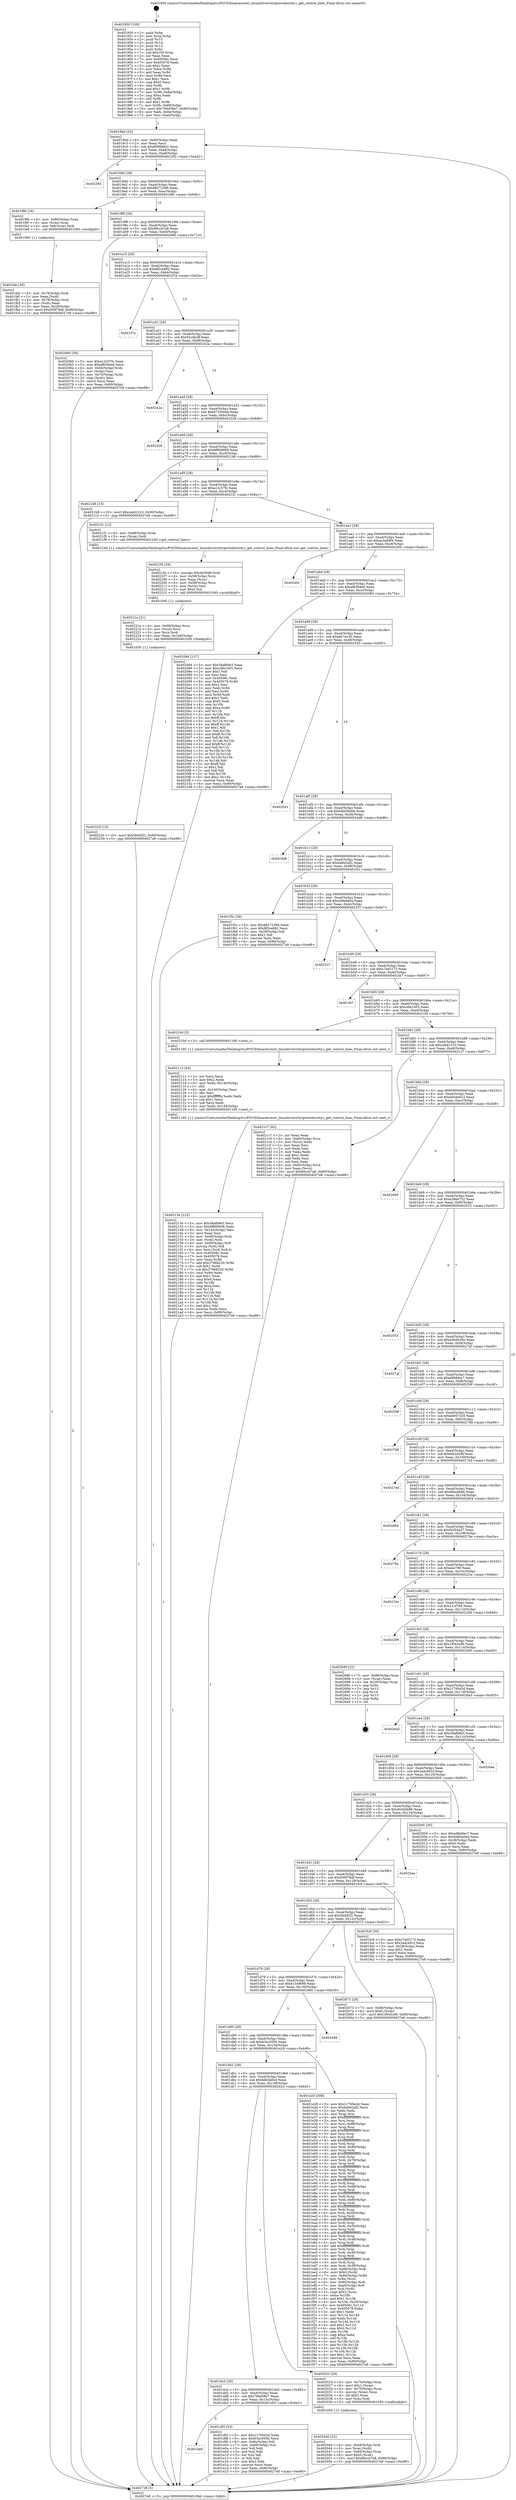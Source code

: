 digraph "0x401950" {
  label = "0x401950 (/mnt/c/Users/mathe/Desktop/tcc/POCII/binaries/extr_linuxdriversttyipwirelesstty.c_get_control_lines_Final-ollvm.out::main(0))"
  labelloc = "t"
  node[shape=record]

  Entry [label="",width=0.3,height=0.3,shape=circle,fillcolor=black,style=filled]
  "0x4019bd" [label="{
     0x4019bd [32]\l
     | [instrs]\l
     &nbsp;&nbsp;0x4019bd \<+6\>: mov -0x90(%rbp),%eax\l
     &nbsp;&nbsp;0x4019c3 \<+2\>: mov %eax,%ecx\l
     &nbsp;&nbsp;0x4019c5 \<+6\>: sub $0x869669c2,%ecx\l
     &nbsp;&nbsp;0x4019cb \<+6\>: mov %eax,-0xa4(%rbp)\l
     &nbsp;&nbsp;0x4019d1 \<+6\>: mov %ecx,-0xa8(%rbp)\l
     &nbsp;&nbsp;0x4019d7 \<+6\>: je 0000000000402392 \<main+0xa42\>\l
  }"]
  "0x402392" [label="{
     0x402392\l
  }", style=dashed]
  "0x4019dd" [label="{
     0x4019dd [28]\l
     | [instrs]\l
     &nbsp;&nbsp;0x4019dd \<+5\>: jmp 00000000004019e2 \<main+0x92\>\l
     &nbsp;&nbsp;0x4019e2 \<+6\>: mov -0xa4(%rbp),%eax\l
     &nbsp;&nbsp;0x4019e8 \<+5\>: sub $0x88272396,%eax\l
     &nbsp;&nbsp;0x4019ed \<+6\>: mov %eax,-0xac(%rbp)\l
     &nbsp;&nbsp;0x4019f3 \<+6\>: je 0000000000401f9b \<main+0x64b\>\l
  }"]
  Exit [label="",width=0.3,height=0.3,shape=circle,fillcolor=black,style=filled,peripheries=2]
  "0x401f9b" [label="{
     0x401f9b [16]\l
     | [instrs]\l
     &nbsp;&nbsp;0x401f9b \<+4\>: mov -0x80(%rbp),%rax\l
     &nbsp;&nbsp;0x401f9f \<+3\>: mov (%rax),%rax\l
     &nbsp;&nbsp;0x401fa2 \<+4\>: mov 0x8(%rax),%rdi\l
     &nbsp;&nbsp;0x401fa6 \<+5\>: call 0000000000401060 \<atoi@plt\>\l
     | [calls]\l
     &nbsp;&nbsp;0x401060 \{1\} (unknown)\l
  }"]
  "0x4019f9" [label="{
     0x4019f9 [28]\l
     | [instrs]\l
     &nbsp;&nbsp;0x4019f9 \<+5\>: jmp 00000000004019fe \<main+0xae\>\l
     &nbsp;&nbsp;0x4019fe \<+6\>: mov -0xa4(%rbp),%eax\l
     &nbsp;&nbsp;0x401a04 \<+5\>: sub $0x89ccb7a8,%eax\l
     &nbsp;&nbsp;0x401a09 \<+6\>: mov %eax,-0xb0(%rbp)\l
     &nbsp;&nbsp;0x401a0f \<+6\>: je 0000000000402060 \<main+0x710\>\l
  }"]
  "0x40222f" [label="{
     0x40222f [15]\l
     | [instrs]\l
     &nbsp;&nbsp;0x40222f \<+10\>: movl $0x5fcbf2f1,-0x90(%rbp)\l
     &nbsp;&nbsp;0x402239 \<+5\>: jmp 00000000004027e8 \<main+0xe98\>\l
  }"]
  "0x402060" [label="{
     0x402060 [36]\l
     | [instrs]\l
     &nbsp;&nbsp;0x402060 \<+5\>: mov $0xa13c57fc,%eax\l
     &nbsp;&nbsp;0x402065 \<+5\>: mov $0xaf8394e6,%ecx\l
     &nbsp;&nbsp;0x40206a \<+4\>: mov -0x60(%rbp),%rdx\l
     &nbsp;&nbsp;0x40206e \<+2\>: mov (%rdx),%esi\l
     &nbsp;&nbsp;0x402070 \<+4\>: mov -0x70(%rbp),%rdx\l
     &nbsp;&nbsp;0x402074 \<+2\>: cmp (%rdx),%esi\l
     &nbsp;&nbsp;0x402076 \<+3\>: cmovl %ecx,%eax\l
     &nbsp;&nbsp;0x402079 \<+6\>: mov %eax,-0x90(%rbp)\l
     &nbsp;&nbsp;0x40207f \<+5\>: jmp 00000000004027e8 \<main+0xe98\>\l
  }"]
  "0x401a15" [label="{
     0x401a15 [28]\l
     | [instrs]\l
     &nbsp;&nbsp;0x401a15 \<+5\>: jmp 0000000000401a1a \<main+0xca\>\l
     &nbsp;&nbsp;0x401a1a \<+6\>: mov -0xa4(%rbp),%eax\l
     &nbsp;&nbsp;0x401a20 \<+5\>: sub $0x8f2ce682,%eax\l
     &nbsp;&nbsp;0x401a25 \<+6\>: mov %eax,-0xb4(%rbp)\l
     &nbsp;&nbsp;0x401a2b \<+6\>: je 0000000000401f7a \<main+0x62a\>\l
  }"]
  "0x40221a" [label="{
     0x40221a [21]\l
     | [instrs]\l
     &nbsp;&nbsp;0x40221a \<+4\>: mov -0x68(%rbp),%rcx\l
     &nbsp;&nbsp;0x40221e \<+3\>: mov (%rcx),%rcx\l
     &nbsp;&nbsp;0x402221 \<+3\>: mov %rcx,%rdi\l
     &nbsp;&nbsp;0x402224 \<+6\>: mov %eax,-0x148(%rbp)\l
     &nbsp;&nbsp;0x40222a \<+5\>: call 0000000000401030 \<free@plt\>\l
     | [calls]\l
     &nbsp;&nbsp;0x401030 \{1\} (unknown)\l
  }"]
  "0x401f7a" [label="{
     0x401f7a\l
  }", style=dashed]
  "0x401a31" [label="{
     0x401a31 [28]\l
     | [instrs]\l
     &nbsp;&nbsp;0x401a31 \<+5\>: jmp 0000000000401a36 \<main+0xe6\>\l
     &nbsp;&nbsp;0x401a36 \<+6\>: mov -0xa4(%rbp),%eax\l
     &nbsp;&nbsp;0x401a3c \<+5\>: sub $0x92cdbcff,%eax\l
     &nbsp;&nbsp;0x401a41 \<+6\>: mov %eax,-0xb8(%rbp)\l
     &nbsp;&nbsp;0x401a47 \<+6\>: je 000000000040242a \<main+0xada\>\l
  }"]
  "0x4021fd" [label="{
     0x4021fd [29]\l
     | [instrs]\l
     &nbsp;&nbsp;0x4021fd \<+10\>: movabs $0x4030d6,%rdi\l
     &nbsp;&nbsp;0x402207 \<+4\>: mov -0x58(%rbp),%rcx\l
     &nbsp;&nbsp;0x40220b \<+2\>: mov %eax,(%rcx)\l
     &nbsp;&nbsp;0x40220d \<+4\>: mov -0x58(%rbp),%rcx\l
     &nbsp;&nbsp;0x402211 \<+2\>: mov (%rcx),%esi\l
     &nbsp;&nbsp;0x402213 \<+2\>: mov $0x0,%al\l
     &nbsp;&nbsp;0x402215 \<+5\>: call 0000000000401040 \<printf@plt\>\l
     | [calls]\l
     &nbsp;&nbsp;0x401040 \{1\} (unknown)\l
  }"]
  "0x40242a" [label="{
     0x40242a\l
  }", style=dashed]
  "0x401a4d" [label="{
     0x401a4d [28]\l
     | [instrs]\l
     &nbsp;&nbsp;0x401a4d \<+5\>: jmp 0000000000401a52 \<main+0x102\>\l
     &nbsp;&nbsp;0x401a52 \<+6\>: mov -0xa4(%rbp),%eax\l
     &nbsp;&nbsp;0x401a58 \<+5\>: sub $0x97330eab,%eax\l
     &nbsp;&nbsp;0x401a5d \<+6\>: mov %eax,-0xbc(%rbp)\l
     &nbsp;&nbsp;0x401a63 \<+6\>: je 0000000000402328 \<main+0x9d8\>\l
  }"]
  "0x40213e" [label="{
     0x40213e [122]\l
     | [instrs]\l
     &nbsp;&nbsp;0x40213e \<+5\>: mov $0x38afb9e3,%ecx\l
     &nbsp;&nbsp;0x402143 \<+5\>: mov $0x9f809008,%edx\l
     &nbsp;&nbsp;0x402148 \<+6\>: mov -0x144(%rbp),%esi\l
     &nbsp;&nbsp;0x40214e \<+3\>: imul %eax,%esi\l
     &nbsp;&nbsp;0x402151 \<+4\>: mov -0x68(%rbp),%rdi\l
     &nbsp;&nbsp;0x402155 \<+3\>: mov (%rdi),%rdi\l
     &nbsp;&nbsp;0x402158 \<+4\>: mov -0x60(%rbp),%r8\l
     &nbsp;&nbsp;0x40215c \<+3\>: movslq (%r8),%r8\l
     &nbsp;&nbsp;0x40215f \<+4\>: mov %esi,(%rdi,%r8,4)\l
     &nbsp;&nbsp;0x402163 \<+7\>: mov 0x40506c,%eax\l
     &nbsp;&nbsp;0x40216a \<+7\>: mov 0x405078,%esi\l
     &nbsp;&nbsp;0x402171 \<+3\>: mov %eax,%r9d\l
     &nbsp;&nbsp;0x402174 \<+7\>: add $0x37968220,%r9d\l
     &nbsp;&nbsp;0x40217b \<+4\>: sub $0x1,%r9d\l
     &nbsp;&nbsp;0x40217f \<+7\>: sub $0x37968220,%r9d\l
     &nbsp;&nbsp;0x402186 \<+4\>: imul %r9d,%eax\l
     &nbsp;&nbsp;0x40218a \<+3\>: and $0x1,%eax\l
     &nbsp;&nbsp;0x40218d \<+3\>: cmp $0x0,%eax\l
     &nbsp;&nbsp;0x402190 \<+4\>: sete %r10b\l
     &nbsp;&nbsp;0x402194 \<+3\>: cmp $0xa,%esi\l
     &nbsp;&nbsp;0x402197 \<+4\>: setl %r11b\l
     &nbsp;&nbsp;0x40219b \<+3\>: mov %r10b,%bl\l
     &nbsp;&nbsp;0x40219e \<+3\>: and %r11b,%bl\l
     &nbsp;&nbsp;0x4021a1 \<+3\>: xor %r11b,%r10b\l
     &nbsp;&nbsp;0x4021a4 \<+3\>: or %r10b,%bl\l
     &nbsp;&nbsp;0x4021a7 \<+3\>: test $0x1,%bl\l
     &nbsp;&nbsp;0x4021aa \<+3\>: cmovne %edx,%ecx\l
     &nbsp;&nbsp;0x4021ad \<+6\>: mov %ecx,-0x90(%rbp)\l
     &nbsp;&nbsp;0x4021b3 \<+5\>: jmp 00000000004027e8 \<main+0xe98\>\l
  }"]
  "0x402328" [label="{
     0x402328\l
  }", style=dashed]
  "0x401a69" [label="{
     0x401a69 [28]\l
     | [instrs]\l
     &nbsp;&nbsp;0x401a69 \<+5\>: jmp 0000000000401a6e \<main+0x11e\>\l
     &nbsp;&nbsp;0x401a6e \<+6\>: mov -0xa4(%rbp),%eax\l
     &nbsp;&nbsp;0x401a74 \<+5\>: sub $0x9f809008,%eax\l
     &nbsp;&nbsp;0x401a79 \<+6\>: mov %eax,-0xc0(%rbp)\l
     &nbsp;&nbsp;0x401a7f \<+6\>: je 00000000004021b8 \<main+0x868\>\l
  }"]
  "0x402112" [label="{
     0x402112 [44]\l
     | [instrs]\l
     &nbsp;&nbsp;0x402112 \<+2\>: xor %ecx,%ecx\l
     &nbsp;&nbsp;0x402114 \<+5\>: mov $0x2,%edx\l
     &nbsp;&nbsp;0x402119 \<+6\>: mov %edx,-0x140(%rbp)\l
     &nbsp;&nbsp;0x40211f \<+1\>: cltd\l
     &nbsp;&nbsp;0x402120 \<+6\>: mov -0x140(%rbp),%esi\l
     &nbsp;&nbsp;0x402126 \<+2\>: idiv %esi\l
     &nbsp;&nbsp;0x402128 \<+6\>: imul $0xfffffffe,%edx,%edx\l
     &nbsp;&nbsp;0x40212e \<+3\>: sub $0x1,%ecx\l
     &nbsp;&nbsp;0x402131 \<+2\>: sub %ecx,%edx\l
     &nbsp;&nbsp;0x402133 \<+6\>: mov %edx,-0x144(%rbp)\l
     &nbsp;&nbsp;0x402139 \<+5\>: call 0000000000401160 \<next_i\>\l
     | [calls]\l
     &nbsp;&nbsp;0x401160 \{1\} (/mnt/c/Users/mathe/Desktop/tcc/POCII/binaries/extr_linuxdriversttyipwirelesstty.c_get_control_lines_Final-ollvm.out::next_i)\l
  }"]
  "0x4021b8" [label="{
     0x4021b8 [15]\l
     | [instrs]\l
     &nbsp;&nbsp;0x4021b8 \<+10\>: movl $0xcebd1210,-0x90(%rbp)\l
     &nbsp;&nbsp;0x4021c2 \<+5\>: jmp 00000000004027e8 \<main+0xe98\>\l
  }"]
  "0x401a85" [label="{
     0x401a85 [28]\l
     | [instrs]\l
     &nbsp;&nbsp;0x401a85 \<+5\>: jmp 0000000000401a8a \<main+0x13a\>\l
     &nbsp;&nbsp;0x401a8a \<+6\>: mov -0xa4(%rbp),%eax\l
     &nbsp;&nbsp;0x401a90 \<+5\>: sub $0xa13c57fc,%eax\l
     &nbsp;&nbsp;0x401a95 \<+6\>: mov %eax,-0xc4(%rbp)\l
     &nbsp;&nbsp;0x401a9b \<+6\>: je 00000000004021f1 \<main+0x8a1\>\l
  }"]
  "0x402040" [label="{
     0x402040 [32]\l
     | [instrs]\l
     &nbsp;&nbsp;0x402040 \<+4\>: mov -0x68(%rbp),%rdi\l
     &nbsp;&nbsp;0x402044 \<+3\>: mov %rax,(%rdi)\l
     &nbsp;&nbsp;0x402047 \<+4\>: mov -0x60(%rbp),%rax\l
     &nbsp;&nbsp;0x40204b \<+6\>: movl $0x0,(%rax)\l
     &nbsp;&nbsp;0x402051 \<+10\>: movl $0x89ccb7a8,-0x90(%rbp)\l
     &nbsp;&nbsp;0x40205b \<+5\>: jmp 00000000004027e8 \<main+0xe98\>\l
  }"]
  "0x4021f1" [label="{
     0x4021f1 [12]\l
     | [instrs]\l
     &nbsp;&nbsp;0x4021f1 \<+4\>: mov -0x68(%rbp),%rax\l
     &nbsp;&nbsp;0x4021f5 \<+3\>: mov (%rax),%rdi\l
     &nbsp;&nbsp;0x4021f8 \<+5\>: call 0000000000401240 \<get_control_lines\>\l
     | [calls]\l
     &nbsp;&nbsp;0x401240 \{1\} (/mnt/c/Users/mathe/Desktop/tcc/POCII/binaries/extr_linuxdriversttyipwirelesstty.c_get_control_lines_Final-ollvm.out::get_control_lines)\l
  }"]
  "0x401aa1" [label="{
     0x401aa1 [28]\l
     | [instrs]\l
     &nbsp;&nbsp;0x401aa1 \<+5\>: jmp 0000000000401aa6 \<main+0x156\>\l
     &nbsp;&nbsp;0x401aa6 \<+6\>: mov -0xa4(%rbp),%eax\l
     &nbsp;&nbsp;0x401aac \<+5\>: sub $0xac3a69f4,%eax\l
     &nbsp;&nbsp;0x401ab1 \<+6\>: mov %eax,-0xc8(%rbp)\l
     &nbsp;&nbsp;0x401ab7 \<+6\>: je 000000000040240c \<main+0xabc\>\l
  }"]
  "0x401fab" [label="{
     0x401fab [30]\l
     | [instrs]\l
     &nbsp;&nbsp;0x401fab \<+4\>: mov -0x78(%rbp),%rdi\l
     &nbsp;&nbsp;0x401faf \<+2\>: mov %eax,(%rdi)\l
     &nbsp;&nbsp;0x401fb1 \<+4\>: mov -0x78(%rbp),%rdi\l
     &nbsp;&nbsp;0x401fb5 \<+2\>: mov (%rdi),%eax\l
     &nbsp;&nbsp;0x401fb7 \<+3\>: mov %eax,-0x28(%rbp)\l
     &nbsp;&nbsp;0x401fba \<+10\>: movl $0x500f78df,-0x90(%rbp)\l
     &nbsp;&nbsp;0x401fc4 \<+5\>: jmp 00000000004027e8 \<main+0xe98\>\l
  }"]
  "0x40240c" [label="{
     0x40240c\l
  }", style=dashed]
  "0x401abd" [label="{
     0x401abd [28]\l
     | [instrs]\l
     &nbsp;&nbsp;0x401abd \<+5\>: jmp 0000000000401ac2 \<main+0x172\>\l
     &nbsp;&nbsp;0x401ac2 \<+6\>: mov -0xa4(%rbp),%eax\l
     &nbsp;&nbsp;0x401ac8 \<+5\>: sub $0xaf8394e6,%eax\l
     &nbsp;&nbsp;0x401acd \<+6\>: mov %eax,-0xcc(%rbp)\l
     &nbsp;&nbsp;0x401ad3 \<+6\>: je 0000000000402084 \<main+0x734\>\l
  }"]
  "0x401950" [label="{
     0x401950 [109]\l
     | [instrs]\l
     &nbsp;&nbsp;0x401950 \<+1\>: push %rbp\l
     &nbsp;&nbsp;0x401951 \<+3\>: mov %rsp,%rbp\l
     &nbsp;&nbsp;0x401954 \<+2\>: push %r15\l
     &nbsp;&nbsp;0x401956 \<+2\>: push %r14\l
     &nbsp;&nbsp;0x401958 \<+2\>: push %r12\l
     &nbsp;&nbsp;0x40195a \<+1\>: push %rbx\l
     &nbsp;&nbsp;0x40195b \<+7\>: sub $0x150,%rsp\l
     &nbsp;&nbsp;0x401962 \<+2\>: xor %eax,%eax\l
     &nbsp;&nbsp;0x401964 \<+7\>: mov 0x40506c,%ecx\l
     &nbsp;&nbsp;0x40196b \<+7\>: mov 0x405078,%edx\l
     &nbsp;&nbsp;0x401972 \<+3\>: sub $0x1,%eax\l
     &nbsp;&nbsp;0x401975 \<+3\>: mov %ecx,%r8d\l
     &nbsp;&nbsp;0x401978 \<+3\>: add %eax,%r8d\l
     &nbsp;&nbsp;0x40197b \<+4\>: imul %r8d,%ecx\l
     &nbsp;&nbsp;0x40197f \<+3\>: and $0x1,%ecx\l
     &nbsp;&nbsp;0x401982 \<+3\>: cmp $0x0,%ecx\l
     &nbsp;&nbsp;0x401985 \<+4\>: sete %r9b\l
     &nbsp;&nbsp;0x401989 \<+4\>: and $0x1,%r9b\l
     &nbsp;&nbsp;0x40198d \<+7\>: mov %r9b,-0x8a(%rbp)\l
     &nbsp;&nbsp;0x401994 \<+3\>: cmp $0xa,%edx\l
     &nbsp;&nbsp;0x401997 \<+4\>: setl %r9b\l
     &nbsp;&nbsp;0x40199b \<+4\>: and $0x1,%r9b\l
     &nbsp;&nbsp;0x40199f \<+7\>: mov %r9b,-0x89(%rbp)\l
     &nbsp;&nbsp;0x4019a6 \<+10\>: movl $0x766d58e7,-0x90(%rbp)\l
     &nbsp;&nbsp;0x4019b0 \<+6\>: mov %edi,-0x94(%rbp)\l
     &nbsp;&nbsp;0x4019b6 \<+7\>: mov %rsi,-0xa0(%rbp)\l
  }"]
  "0x402084" [label="{
     0x402084 [137]\l
     | [instrs]\l
     &nbsp;&nbsp;0x402084 \<+5\>: mov $0x38afb9e3,%eax\l
     &nbsp;&nbsp;0x402089 \<+5\>: mov $0xcdfa1003,%ecx\l
     &nbsp;&nbsp;0x40208e \<+2\>: mov $0x1,%dl\l
     &nbsp;&nbsp;0x402090 \<+2\>: xor %esi,%esi\l
     &nbsp;&nbsp;0x402092 \<+7\>: mov 0x40506c,%edi\l
     &nbsp;&nbsp;0x402099 \<+8\>: mov 0x405078,%r8d\l
     &nbsp;&nbsp;0x4020a1 \<+3\>: sub $0x1,%esi\l
     &nbsp;&nbsp;0x4020a4 \<+3\>: mov %edi,%r9d\l
     &nbsp;&nbsp;0x4020a7 \<+3\>: add %esi,%r9d\l
     &nbsp;&nbsp;0x4020aa \<+4\>: imul %r9d,%edi\l
     &nbsp;&nbsp;0x4020ae \<+3\>: and $0x1,%edi\l
     &nbsp;&nbsp;0x4020b1 \<+3\>: cmp $0x0,%edi\l
     &nbsp;&nbsp;0x4020b4 \<+4\>: sete %r10b\l
     &nbsp;&nbsp;0x4020b8 \<+4\>: cmp $0xa,%r8d\l
     &nbsp;&nbsp;0x4020bc \<+4\>: setl %r11b\l
     &nbsp;&nbsp;0x4020c0 \<+3\>: mov %r10b,%bl\l
     &nbsp;&nbsp;0x4020c3 \<+3\>: xor $0xff,%bl\l
     &nbsp;&nbsp;0x4020c6 \<+3\>: mov %r11b,%r14b\l
     &nbsp;&nbsp;0x4020c9 \<+4\>: xor $0xff,%r14b\l
     &nbsp;&nbsp;0x4020cd \<+3\>: xor $0x1,%dl\l
     &nbsp;&nbsp;0x4020d0 \<+3\>: mov %bl,%r15b\l
     &nbsp;&nbsp;0x4020d3 \<+4\>: and $0xff,%r15b\l
     &nbsp;&nbsp;0x4020d7 \<+3\>: and %dl,%r10b\l
     &nbsp;&nbsp;0x4020da \<+3\>: mov %r14b,%r12b\l
     &nbsp;&nbsp;0x4020dd \<+4\>: and $0xff,%r12b\l
     &nbsp;&nbsp;0x4020e1 \<+3\>: and %dl,%r11b\l
     &nbsp;&nbsp;0x4020e4 \<+3\>: or %r10b,%r15b\l
     &nbsp;&nbsp;0x4020e7 \<+3\>: or %r11b,%r12b\l
     &nbsp;&nbsp;0x4020ea \<+3\>: xor %r12b,%r15b\l
     &nbsp;&nbsp;0x4020ed \<+3\>: or %r14b,%bl\l
     &nbsp;&nbsp;0x4020f0 \<+3\>: xor $0xff,%bl\l
     &nbsp;&nbsp;0x4020f3 \<+3\>: or $0x1,%dl\l
     &nbsp;&nbsp;0x4020f6 \<+2\>: and %dl,%bl\l
     &nbsp;&nbsp;0x4020f8 \<+3\>: or %bl,%r15b\l
     &nbsp;&nbsp;0x4020fb \<+4\>: test $0x1,%r15b\l
     &nbsp;&nbsp;0x4020ff \<+3\>: cmovne %ecx,%eax\l
     &nbsp;&nbsp;0x402102 \<+6\>: mov %eax,-0x90(%rbp)\l
     &nbsp;&nbsp;0x402108 \<+5\>: jmp 00000000004027e8 \<main+0xe98\>\l
  }"]
  "0x401ad9" [label="{
     0x401ad9 [28]\l
     | [instrs]\l
     &nbsp;&nbsp;0x401ad9 \<+5\>: jmp 0000000000401ade \<main+0x18e\>\l
     &nbsp;&nbsp;0x401ade \<+6\>: mov -0xa4(%rbp),%eax\l
     &nbsp;&nbsp;0x401ae4 \<+5\>: sub $0xafc7ec45,%eax\l
     &nbsp;&nbsp;0x401ae9 \<+6\>: mov %eax,-0xd0(%rbp)\l
     &nbsp;&nbsp;0x401aef \<+6\>: je 0000000000402543 \<main+0xbf3\>\l
  }"]
  "0x4027e8" [label="{
     0x4027e8 [5]\l
     | [instrs]\l
     &nbsp;&nbsp;0x4027e8 \<+5\>: jmp 00000000004019bd \<main+0x6d\>\l
  }"]
  "0x402543" [label="{
     0x402543\l
  }", style=dashed]
  "0x401af5" [label="{
     0x401af5 [28]\l
     | [instrs]\l
     &nbsp;&nbsp;0x401af5 \<+5\>: jmp 0000000000401afa \<main+0x1aa\>\l
     &nbsp;&nbsp;0x401afa \<+6\>: mov -0xa4(%rbp),%eax\l
     &nbsp;&nbsp;0x401b00 \<+5\>: sub $0xb8d3bbb6,%eax\l
     &nbsp;&nbsp;0x401b05 \<+6\>: mov %eax,-0xd4(%rbp)\l
     &nbsp;&nbsp;0x401b0b \<+6\>: je 00000000004024d6 \<main+0xb86\>\l
  }"]
  "0x401de9" [label="{
     0x401de9\l
  }", style=dashed]
  "0x4024d6" [label="{
     0x4024d6\l
  }", style=dashed]
  "0x401b11" [label="{
     0x401b11 [28]\l
     | [instrs]\l
     &nbsp;&nbsp;0x401b11 \<+5\>: jmp 0000000000401b16 \<main+0x1c6\>\l
     &nbsp;&nbsp;0x401b16 \<+6\>: mov -0xa4(%rbp),%eax\l
     &nbsp;&nbsp;0x401b1c \<+5\>: sub $0xbe6d2af2,%eax\l
     &nbsp;&nbsp;0x401b21 \<+6\>: mov %eax,-0xd8(%rbp)\l
     &nbsp;&nbsp;0x401b27 \<+6\>: je 0000000000401f5c \<main+0x60c\>\l
  }"]
  "0x401df3" [label="{
     0x401df3 [53]\l
     | [instrs]\l
     &nbsp;&nbsp;0x401df3 \<+5\>: mov $0x21795e2d,%eax\l
     &nbsp;&nbsp;0x401df8 \<+5\>: mov $0x63ac050b,%ecx\l
     &nbsp;&nbsp;0x401dfd \<+6\>: mov -0x8a(%rbp),%dl\l
     &nbsp;&nbsp;0x401e03 \<+7\>: mov -0x89(%rbp),%sil\l
     &nbsp;&nbsp;0x401e0a \<+3\>: mov %dl,%dil\l
     &nbsp;&nbsp;0x401e0d \<+3\>: and %sil,%dil\l
     &nbsp;&nbsp;0x401e10 \<+3\>: xor %sil,%dl\l
     &nbsp;&nbsp;0x401e13 \<+3\>: or %dl,%dil\l
     &nbsp;&nbsp;0x401e16 \<+4\>: test $0x1,%dil\l
     &nbsp;&nbsp;0x401e1a \<+3\>: cmovne %ecx,%eax\l
     &nbsp;&nbsp;0x401e1d \<+6\>: mov %eax,-0x90(%rbp)\l
     &nbsp;&nbsp;0x401e23 \<+5\>: jmp 00000000004027e8 \<main+0xe98\>\l
  }"]
  "0x401f5c" [label="{
     0x401f5c [30]\l
     | [instrs]\l
     &nbsp;&nbsp;0x401f5c \<+5\>: mov $0x88272396,%eax\l
     &nbsp;&nbsp;0x401f61 \<+5\>: mov $0x8f2ce682,%ecx\l
     &nbsp;&nbsp;0x401f66 \<+3\>: mov -0x29(%rbp),%dl\l
     &nbsp;&nbsp;0x401f69 \<+3\>: test $0x1,%dl\l
     &nbsp;&nbsp;0x401f6c \<+3\>: cmovne %ecx,%eax\l
     &nbsp;&nbsp;0x401f6f \<+6\>: mov %eax,-0x90(%rbp)\l
     &nbsp;&nbsp;0x401f75 \<+5\>: jmp 00000000004027e8 \<main+0xe98\>\l
  }"]
  "0x401b2d" [label="{
     0x401b2d [28]\l
     | [instrs]\l
     &nbsp;&nbsp;0x401b2d \<+5\>: jmp 0000000000401b32 \<main+0x1e2\>\l
     &nbsp;&nbsp;0x401b32 \<+6\>: mov -0xa4(%rbp),%eax\l
     &nbsp;&nbsp;0x401b38 \<+5\>: sub $0xc08ede0a,%eax\l
     &nbsp;&nbsp;0x401b3d \<+6\>: mov %eax,-0xdc(%rbp)\l
     &nbsp;&nbsp;0x401b43 \<+6\>: je 0000000000402337 \<main+0x9e7\>\l
  }"]
  "0x401dcd" [label="{
     0x401dcd [28]\l
     | [instrs]\l
     &nbsp;&nbsp;0x401dcd \<+5\>: jmp 0000000000401dd2 \<main+0x482\>\l
     &nbsp;&nbsp;0x401dd2 \<+6\>: mov -0xa4(%rbp),%eax\l
     &nbsp;&nbsp;0x401dd8 \<+5\>: sub $0x766d58e7,%eax\l
     &nbsp;&nbsp;0x401ddd \<+6\>: mov %eax,-0x13c(%rbp)\l
     &nbsp;&nbsp;0x401de3 \<+6\>: je 0000000000401df3 \<main+0x4a3\>\l
  }"]
  "0x402337" [label="{
     0x402337\l
  }", style=dashed]
  "0x401b49" [label="{
     0x401b49 [28]\l
     | [instrs]\l
     &nbsp;&nbsp;0x401b49 \<+5\>: jmp 0000000000401b4e \<main+0x1fe\>\l
     &nbsp;&nbsp;0x401b4e \<+6\>: mov -0xa4(%rbp),%eax\l
     &nbsp;&nbsp;0x401b54 \<+5\>: sub $0xc7e65173,%eax\l
     &nbsp;&nbsp;0x401b59 \<+6\>: mov %eax,-0xe0(%rbp)\l
     &nbsp;&nbsp;0x401b5f \<+6\>: je 0000000000401fe7 \<main+0x697\>\l
  }"]
  "0x402023" [label="{
     0x402023 [29]\l
     | [instrs]\l
     &nbsp;&nbsp;0x402023 \<+4\>: mov -0x70(%rbp),%rax\l
     &nbsp;&nbsp;0x402027 \<+6\>: movl $0x1,(%rax)\l
     &nbsp;&nbsp;0x40202d \<+4\>: mov -0x70(%rbp),%rax\l
     &nbsp;&nbsp;0x402031 \<+3\>: movslq (%rax),%rax\l
     &nbsp;&nbsp;0x402034 \<+4\>: shl $0x2,%rax\l
     &nbsp;&nbsp;0x402038 \<+3\>: mov %rax,%rdi\l
     &nbsp;&nbsp;0x40203b \<+5\>: call 0000000000401050 \<malloc@plt\>\l
     | [calls]\l
     &nbsp;&nbsp;0x401050 \{1\} (unknown)\l
  }"]
  "0x401fe7" [label="{
     0x401fe7\l
  }", style=dashed]
  "0x401b65" [label="{
     0x401b65 [28]\l
     | [instrs]\l
     &nbsp;&nbsp;0x401b65 \<+5\>: jmp 0000000000401b6a \<main+0x21a\>\l
     &nbsp;&nbsp;0x401b6a \<+6\>: mov -0xa4(%rbp),%eax\l
     &nbsp;&nbsp;0x401b70 \<+5\>: sub $0xcdfa1003,%eax\l
     &nbsp;&nbsp;0x401b75 \<+6\>: mov %eax,-0xe4(%rbp)\l
     &nbsp;&nbsp;0x401b7b \<+6\>: je 000000000040210d \<main+0x7bd\>\l
  }"]
  "0x401db1" [label="{
     0x401db1 [28]\l
     | [instrs]\l
     &nbsp;&nbsp;0x401db1 \<+5\>: jmp 0000000000401db6 \<main+0x466\>\l
     &nbsp;&nbsp;0x401db6 \<+6\>: mov -0xa4(%rbp),%eax\l
     &nbsp;&nbsp;0x401dbc \<+5\>: sub $0x6db5a0e4,%eax\l
     &nbsp;&nbsp;0x401dc1 \<+6\>: mov %eax,-0x138(%rbp)\l
     &nbsp;&nbsp;0x401dc7 \<+6\>: je 0000000000402023 \<main+0x6d3\>\l
  }"]
  "0x40210d" [label="{
     0x40210d [5]\l
     | [instrs]\l
     &nbsp;&nbsp;0x40210d \<+5\>: call 0000000000401160 \<next_i\>\l
     | [calls]\l
     &nbsp;&nbsp;0x401160 \{1\} (/mnt/c/Users/mathe/Desktop/tcc/POCII/binaries/extr_linuxdriversttyipwirelesstty.c_get_control_lines_Final-ollvm.out::next_i)\l
  }"]
  "0x401b81" [label="{
     0x401b81 [28]\l
     | [instrs]\l
     &nbsp;&nbsp;0x401b81 \<+5\>: jmp 0000000000401b86 \<main+0x236\>\l
     &nbsp;&nbsp;0x401b86 \<+6\>: mov -0xa4(%rbp),%eax\l
     &nbsp;&nbsp;0x401b8c \<+5\>: sub $0xcebd1210,%eax\l
     &nbsp;&nbsp;0x401b91 \<+6\>: mov %eax,-0xe8(%rbp)\l
     &nbsp;&nbsp;0x401b97 \<+6\>: je 00000000004021c7 \<main+0x877\>\l
  }"]
  "0x401e28" [label="{
     0x401e28 [308]\l
     | [instrs]\l
     &nbsp;&nbsp;0x401e28 \<+5\>: mov $0x21795e2d,%eax\l
     &nbsp;&nbsp;0x401e2d \<+5\>: mov $0xbe6d2af2,%ecx\l
     &nbsp;&nbsp;0x401e32 \<+2\>: xor %edx,%edx\l
     &nbsp;&nbsp;0x401e34 \<+3\>: mov %rsp,%rsi\l
     &nbsp;&nbsp;0x401e37 \<+4\>: add $0xfffffffffffffff0,%rsi\l
     &nbsp;&nbsp;0x401e3b \<+3\>: mov %rsi,%rsp\l
     &nbsp;&nbsp;0x401e3e \<+7\>: mov %rsi,-0x88(%rbp)\l
     &nbsp;&nbsp;0x401e45 \<+3\>: mov %rsp,%rsi\l
     &nbsp;&nbsp;0x401e48 \<+4\>: add $0xfffffffffffffff0,%rsi\l
     &nbsp;&nbsp;0x401e4c \<+3\>: mov %rsi,%rsp\l
     &nbsp;&nbsp;0x401e4f \<+3\>: mov %rsp,%rdi\l
     &nbsp;&nbsp;0x401e52 \<+4\>: add $0xfffffffffffffff0,%rdi\l
     &nbsp;&nbsp;0x401e56 \<+3\>: mov %rdi,%rsp\l
     &nbsp;&nbsp;0x401e59 \<+4\>: mov %rdi,-0x80(%rbp)\l
     &nbsp;&nbsp;0x401e5d \<+3\>: mov %rsp,%rdi\l
     &nbsp;&nbsp;0x401e60 \<+4\>: add $0xfffffffffffffff0,%rdi\l
     &nbsp;&nbsp;0x401e64 \<+3\>: mov %rdi,%rsp\l
     &nbsp;&nbsp;0x401e67 \<+4\>: mov %rdi,-0x78(%rbp)\l
     &nbsp;&nbsp;0x401e6b \<+3\>: mov %rsp,%rdi\l
     &nbsp;&nbsp;0x401e6e \<+4\>: add $0xfffffffffffffff0,%rdi\l
     &nbsp;&nbsp;0x401e72 \<+3\>: mov %rdi,%rsp\l
     &nbsp;&nbsp;0x401e75 \<+4\>: mov %rdi,-0x70(%rbp)\l
     &nbsp;&nbsp;0x401e79 \<+3\>: mov %rsp,%rdi\l
     &nbsp;&nbsp;0x401e7c \<+4\>: add $0xfffffffffffffff0,%rdi\l
     &nbsp;&nbsp;0x401e80 \<+3\>: mov %rdi,%rsp\l
     &nbsp;&nbsp;0x401e83 \<+4\>: mov %rdi,-0x68(%rbp)\l
     &nbsp;&nbsp;0x401e87 \<+3\>: mov %rsp,%rdi\l
     &nbsp;&nbsp;0x401e8a \<+4\>: add $0xfffffffffffffff0,%rdi\l
     &nbsp;&nbsp;0x401e8e \<+3\>: mov %rdi,%rsp\l
     &nbsp;&nbsp;0x401e91 \<+4\>: mov %rdi,-0x60(%rbp)\l
     &nbsp;&nbsp;0x401e95 \<+3\>: mov %rsp,%rdi\l
     &nbsp;&nbsp;0x401e98 \<+4\>: add $0xfffffffffffffff0,%rdi\l
     &nbsp;&nbsp;0x401e9c \<+3\>: mov %rdi,%rsp\l
     &nbsp;&nbsp;0x401e9f \<+4\>: mov %rdi,-0x58(%rbp)\l
     &nbsp;&nbsp;0x401ea3 \<+3\>: mov %rsp,%rdi\l
     &nbsp;&nbsp;0x401ea6 \<+4\>: add $0xfffffffffffffff0,%rdi\l
     &nbsp;&nbsp;0x401eaa \<+3\>: mov %rdi,%rsp\l
     &nbsp;&nbsp;0x401ead \<+4\>: mov %rdi,-0x50(%rbp)\l
     &nbsp;&nbsp;0x401eb1 \<+3\>: mov %rsp,%rdi\l
     &nbsp;&nbsp;0x401eb4 \<+4\>: add $0xfffffffffffffff0,%rdi\l
     &nbsp;&nbsp;0x401eb8 \<+3\>: mov %rdi,%rsp\l
     &nbsp;&nbsp;0x401ebb \<+4\>: mov %rdi,-0x48(%rbp)\l
     &nbsp;&nbsp;0x401ebf \<+3\>: mov %rsp,%rdi\l
     &nbsp;&nbsp;0x401ec2 \<+4\>: add $0xfffffffffffffff0,%rdi\l
     &nbsp;&nbsp;0x401ec6 \<+3\>: mov %rdi,%rsp\l
     &nbsp;&nbsp;0x401ec9 \<+4\>: mov %rdi,-0x40(%rbp)\l
     &nbsp;&nbsp;0x401ecd \<+3\>: mov %rsp,%rdi\l
     &nbsp;&nbsp;0x401ed0 \<+4\>: add $0xfffffffffffffff0,%rdi\l
     &nbsp;&nbsp;0x401ed4 \<+3\>: mov %rdi,%rsp\l
     &nbsp;&nbsp;0x401ed7 \<+4\>: mov %rdi,-0x38(%rbp)\l
     &nbsp;&nbsp;0x401edb \<+7\>: mov -0x88(%rbp),%rdi\l
     &nbsp;&nbsp;0x401ee2 \<+6\>: movl $0x0,(%rdi)\l
     &nbsp;&nbsp;0x401ee8 \<+7\>: mov -0x94(%rbp),%r8d\l
     &nbsp;&nbsp;0x401eef \<+3\>: mov %r8d,(%rsi)\l
     &nbsp;&nbsp;0x401ef2 \<+4\>: mov -0x80(%rbp),%rdi\l
     &nbsp;&nbsp;0x401ef6 \<+7\>: mov -0xa0(%rbp),%r9\l
     &nbsp;&nbsp;0x401efd \<+3\>: mov %r9,(%rdi)\l
     &nbsp;&nbsp;0x401f00 \<+3\>: cmpl $0x2,(%rsi)\l
     &nbsp;&nbsp;0x401f03 \<+4\>: setne %r10b\l
     &nbsp;&nbsp;0x401f07 \<+4\>: and $0x1,%r10b\l
     &nbsp;&nbsp;0x401f0b \<+4\>: mov %r10b,-0x29(%rbp)\l
     &nbsp;&nbsp;0x401f0f \<+8\>: mov 0x40506c,%r11d\l
     &nbsp;&nbsp;0x401f17 \<+7\>: mov 0x405078,%ebx\l
     &nbsp;&nbsp;0x401f1e \<+3\>: sub $0x1,%edx\l
     &nbsp;&nbsp;0x401f21 \<+3\>: mov %r11d,%r14d\l
     &nbsp;&nbsp;0x401f24 \<+3\>: add %edx,%r14d\l
     &nbsp;&nbsp;0x401f27 \<+4\>: imul %r14d,%r11d\l
     &nbsp;&nbsp;0x401f2b \<+4\>: and $0x1,%r11d\l
     &nbsp;&nbsp;0x401f2f \<+4\>: cmp $0x0,%r11d\l
     &nbsp;&nbsp;0x401f33 \<+4\>: sete %r10b\l
     &nbsp;&nbsp;0x401f37 \<+3\>: cmp $0xa,%ebx\l
     &nbsp;&nbsp;0x401f3a \<+4\>: setl %r15b\l
     &nbsp;&nbsp;0x401f3e \<+3\>: mov %r10b,%r12b\l
     &nbsp;&nbsp;0x401f41 \<+3\>: and %r15b,%r12b\l
     &nbsp;&nbsp;0x401f44 \<+3\>: xor %r15b,%r10b\l
     &nbsp;&nbsp;0x401f47 \<+3\>: or %r10b,%r12b\l
     &nbsp;&nbsp;0x401f4a \<+4\>: test $0x1,%r12b\l
     &nbsp;&nbsp;0x401f4e \<+3\>: cmovne %ecx,%eax\l
     &nbsp;&nbsp;0x401f51 \<+6\>: mov %eax,-0x90(%rbp)\l
     &nbsp;&nbsp;0x401f57 \<+5\>: jmp 00000000004027e8 \<main+0xe98\>\l
  }"]
  "0x4021c7" [label="{
     0x4021c7 [42]\l
     | [instrs]\l
     &nbsp;&nbsp;0x4021c7 \<+2\>: xor %eax,%eax\l
     &nbsp;&nbsp;0x4021c9 \<+4\>: mov -0x60(%rbp),%rcx\l
     &nbsp;&nbsp;0x4021cd \<+2\>: mov (%rcx),%edx\l
     &nbsp;&nbsp;0x4021cf \<+2\>: mov %eax,%esi\l
     &nbsp;&nbsp;0x4021d1 \<+2\>: sub %edx,%esi\l
     &nbsp;&nbsp;0x4021d3 \<+2\>: mov %eax,%edx\l
     &nbsp;&nbsp;0x4021d5 \<+3\>: sub $0x1,%edx\l
     &nbsp;&nbsp;0x4021d8 \<+2\>: add %edx,%esi\l
     &nbsp;&nbsp;0x4021da \<+2\>: sub %esi,%eax\l
     &nbsp;&nbsp;0x4021dc \<+4\>: mov -0x60(%rbp),%rcx\l
     &nbsp;&nbsp;0x4021e0 \<+2\>: mov %eax,(%rcx)\l
     &nbsp;&nbsp;0x4021e2 \<+10\>: movl $0x89ccb7a8,-0x90(%rbp)\l
     &nbsp;&nbsp;0x4021ec \<+5\>: jmp 00000000004027e8 \<main+0xe98\>\l
  }"]
  "0x401b9d" [label="{
     0x401b9d [28]\l
     | [instrs]\l
     &nbsp;&nbsp;0x401b9d \<+5\>: jmp 0000000000401ba2 \<main+0x252\>\l
     &nbsp;&nbsp;0x401ba2 \<+6\>: mov -0xa4(%rbp),%eax\l
     &nbsp;&nbsp;0x401ba8 \<+5\>: sub $0xde04e012,%eax\l
     &nbsp;&nbsp;0x401bad \<+6\>: mov %eax,-0xec(%rbp)\l
     &nbsp;&nbsp;0x401bb3 \<+6\>: je 0000000000402609 \<main+0xcb9\>\l
  }"]
  "0x401d95" [label="{
     0x401d95 [28]\l
     | [instrs]\l
     &nbsp;&nbsp;0x401d95 \<+5\>: jmp 0000000000401d9a \<main+0x44a\>\l
     &nbsp;&nbsp;0x401d9a \<+6\>: mov -0xa4(%rbp),%eax\l
     &nbsp;&nbsp;0x401da0 \<+5\>: sub $0x63ac050b,%eax\l
     &nbsp;&nbsp;0x401da5 \<+6\>: mov %eax,-0x134(%rbp)\l
     &nbsp;&nbsp;0x401dab \<+6\>: je 0000000000401e28 \<main+0x4d8\>\l
  }"]
  "0x402609" [label="{
     0x402609\l
  }", style=dashed]
  "0x401bb9" [label="{
     0x401bb9 [28]\l
     | [instrs]\l
     &nbsp;&nbsp;0x401bb9 \<+5\>: jmp 0000000000401bbe \<main+0x26e\>\l
     &nbsp;&nbsp;0x401bbe \<+6\>: mov -0xa4(%rbp),%eax\l
     &nbsp;&nbsp;0x401bc4 \<+5\>: sub $0xe28eb752,%eax\l
     &nbsp;&nbsp;0x401bc9 \<+6\>: mov %eax,-0xf0(%rbp)\l
     &nbsp;&nbsp;0x401bcf \<+6\>: je 0000000000402552 \<main+0xc02\>\l
  }"]
  "0x402480" [label="{
     0x402480\l
  }", style=dashed]
  "0x402552" [label="{
     0x402552\l
  }", style=dashed]
  "0x401bd5" [label="{
     0x401bd5 [28]\l
     | [instrs]\l
     &nbsp;&nbsp;0x401bd5 \<+5\>: jmp 0000000000401bda \<main+0x28a\>\l
     &nbsp;&nbsp;0x401bda \<+6\>: mov -0xa4(%rbp),%eax\l
     &nbsp;&nbsp;0x401be0 \<+5\>: sub $0xe5ddb29e,%eax\l
     &nbsp;&nbsp;0x401be5 \<+6\>: mov %eax,-0xf4(%rbp)\l
     &nbsp;&nbsp;0x401beb \<+6\>: je 00000000004027af \<main+0xe5f\>\l
  }"]
  "0x401d79" [label="{
     0x401d79 [28]\l
     | [instrs]\l
     &nbsp;&nbsp;0x401d79 \<+5\>: jmp 0000000000401d7e \<main+0x42e\>\l
     &nbsp;&nbsp;0x401d7e \<+6\>: mov -0xa4(%rbp),%eax\l
     &nbsp;&nbsp;0x401d84 \<+5\>: sub $0x6154f699,%eax\l
     &nbsp;&nbsp;0x401d89 \<+6\>: mov %eax,-0x130(%rbp)\l
     &nbsp;&nbsp;0x401d8f \<+6\>: je 0000000000402480 \<main+0xb30\>\l
  }"]
  "0x4027af" [label="{
     0x4027af\l
  }", style=dashed]
  "0x401bf1" [label="{
     0x401bf1 [28]\l
     | [instrs]\l
     &nbsp;&nbsp;0x401bf1 \<+5\>: jmp 0000000000401bf6 \<main+0x2a6\>\l
     &nbsp;&nbsp;0x401bf6 \<+6\>: mov -0xa4(%rbp),%eax\l
     &nbsp;&nbsp;0x401bfc \<+5\>: sub $0xe98ddec7,%eax\l
     &nbsp;&nbsp;0x401c01 \<+6\>: mov %eax,-0xf8(%rbp)\l
     &nbsp;&nbsp;0x401c07 \<+6\>: je 000000000040259f \<main+0xc4f\>\l
  }"]
  "0x402673" [label="{
     0x402673 [28]\l
     | [instrs]\l
     &nbsp;&nbsp;0x402673 \<+7\>: mov -0x88(%rbp),%rax\l
     &nbsp;&nbsp;0x40267a \<+6\>: movl $0x0,(%rax)\l
     &nbsp;&nbsp;0x402680 \<+10\>: movl $0x1f043cd6,-0x90(%rbp)\l
     &nbsp;&nbsp;0x40268a \<+5\>: jmp 00000000004027e8 \<main+0xe98\>\l
  }"]
  "0x40259f" [label="{
     0x40259f\l
  }", style=dashed]
  "0x401c0d" [label="{
     0x401c0d [28]\l
     | [instrs]\l
     &nbsp;&nbsp;0x401c0d \<+5\>: jmp 0000000000401c12 \<main+0x2c2\>\l
     &nbsp;&nbsp;0x401c12 \<+6\>: mov -0xa4(%rbp),%eax\l
     &nbsp;&nbsp;0x401c18 \<+5\>: sub $0xeb9572c5,%eax\l
     &nbsp;&nbsp;0x401c1d \<+6\>: mov %eax,-0xfc(%rbp)\l
     &nbsp;&nbsp;0x401c23 \<+6\>: je 00000000004027d9 \<main+0xe89\>\l
  }"]
  "0x401d5d" [label="{
     0x401d5d [28]\l
     | [instrs]\l
     &nbsp;&nbsp;0x401d5d \<+5\>: jmp 0000000000401d62 \<main+0x412\>\l
     &nbsp;&nbsp;0x401d62 \<+6\>: mov -0xa4(%rbp),%eax\l
     &nbsp;&nbsp;0x401d68 \<+5\>: sub $0x5fcbf2f1,%eax\l
     &nbsp;&nbsp;0x401d6d \<+6\>: mov %eax,-0x12c(%rbp)\l
     &nbsp;&nbsp;0x401d73 \<+6\>: je 0000000000402673 \<main+0xd23\>\l
  }"]
  "0x4027d9" [label="{
     0x4027d9\l
  }", style=dashed]
  "0x401c29" [label="{
     0x401c29 [28]\l
     | [instrs]\l
     &nbsp;&nbsp;0x401c29 \<+5\>: jmp 0000000000401c2e \<main+0x2de\>\l
     &nbsp;&nbsp;0x401c2e \<+6\>: mov -0xa4(%rbp),%eax\l
     &nbsp;&nbsp;0x401c34 \<+5\>: sub $0xefa2d28f,%eax\l
     &nbsp;&nbsp;0x401c39 \<+6\>: mov %eax,-0x100(%rbp)\l
     &nbsp;&nbsp;0x401c3f \<+6\>: je 000000000040274d \<main+0xdfd\>\l
  }"]
  "0x401fc9" [label="{
     0x401fc9 [30]\l
     | [instrs]\l
     &nbsp;&nbsp;0x401fc9 \<+5\>: mov $0xc7e65173,%eax\l
     &nbsp;&nbsp;0x401fce \<+5\>: mov $0x3a4cb91f,%ecx\l
     &nbsp;&nbsp;0x401fd3 \<+3\>: mov -0x28(%rbp),%edx\l
     &nbsp;&nbsp;0x401fd6 \<+3\>: cmp $0x1,%edx\l
     &nbsp;&nbsp;0x401fd9 \<+3\>: cmovl %ecx,%eax\l
     &nbsp;&nbsp;0x401fdc \<+6\>: mov %eax,-0x90(%rbp)\l
     &nbsp;&nbsp;0x401fe2 \<+5\>: jmp 00000000004027e8 \<main+0xe98\>\l
  }"]
  "0x40274d" [label="{
     0x40274d\l
  }", style=dashed]
  "0x401c45" [label="{
     0x401c45 [28]\l
     | [instrs]\l
     &nbsp;&nbsp;0x401c45 \<+5\>: jmp 0000000000401c4a \<main+0x2fa\>\l
     &nbsp;&nbsp;0x401c4a \<+6\>: mov -0xa4(%rbp),%eax\l
     &nbsp;&nbsp;0x401c50 \<+5\>: sub $0xf0acb848,%eax\l
     &nbsp;&nbsp;0x401c55 \<+6\>: mov %eax,-0x104(%rbp)\l
     &nbsp;&nbsp;0x401c5b \<+6\>: je 0000000000402664 \<main+0xd14\>\l
  }"]
  "0x401d41" [label="{
     0x401d41 [28]\l
     | [instrs]\l
     &nbsp;&nbsp;0x401d41 \<+5\>: jmp 0000000000401d46 \<main+0x3f6\>\l
     &nbsp;&nbsp;0x401d46 \<+6\>: mov -0xa4(%rbp),%eax\l
     &nbsp;&nbsp;0x401d4c \<+5\>: sub $0x500f78df,%eax\l
     &nbsp;&nbsp;0x401d51 \<+6\>: mov %eax,-0x128(%rbp)\l
     &nbsp;&nbsp;0x401d57 \<+6\>: je 0000000000401fc9 \<main+0x679\>\l
  }"]
  "0x402664" [label="{
     0x402664\l
  }", style=dashed]
  "0x401c61" [label="{
     0x401c61 [28]\l
     | [instrs]\l
     &nbsp;&nbsp;0x401c61 \<+5\>: jmp 0000000000401c66 \<main+0x316\>\l
     &nbsp;&nbsp;0x401c66 \<+6\>: mov -0xa4(%rbp),%eax\l
     &nbsp;&nbsp;0x401c6c \<+5\>: sub $0xf2d54a27,%eax\l
     &nbsp;&nbsp;0x401c71 \<+6\>: mov %eax,-0x108(%rbp)\l
     &nbsp;&nbsp;0x401c77 \<+6\>: je 000000000040278a \<main+0xe3a\>\l
  }"]
  "0x4025ae" [label="{
     0x4025ae\l
  }", style=dashed]
  "0x40278a" [label="{
     0x40278a\l
  }", style=dashed]
  "0x401c7d" [label="{
     0x401c7d [28]\l
     | [instrs]\l
     &nbsp;&nbsp;0x401c7d \<+5\>: jmp 0000000000401c82 \<main+0x332\>\l
     &nbsp;&nbsp;0x401c82 \<+6\>: mov -0xa4(%rbp),%eax\l
     &nbsp;&nbsp;0x401c88 \<+5\>: sub $0xeee789,%eax\l
     &nbsp;&nbsp;0x401c8d \<+6\>: mov %eax,-0x10c(%rbp)\l
     &nbsp;&nbsp;0x401c93 \<+6\>: je 000000000040223e \<main+0x8ee\>\l
  }"]
  "0x401d25" [label="{
     0x401d25 [28]\l
     | [instrs]\l
     &nbsp;&nbsp;0x401d25 \<+5\>: jmp 0000000000401d2a \<main+0x3da\>\l
     &nbsp;&nbsp;0x401d2a \<+6\>: mov -0xa4(%rbp),%eax\l
     &nbsp;&nbsp;0x401d30 \<+5\>: sub $0x4044bb86,%eax\l
     &nbsp;&nbsp;0x401d35 \<+6\>: mov %eax,-0x124(%rbp)\l
     &nbsp;&nbsp;0x401d3b \<+6\>: je 00000000004025ae \<main+0xc5e\>\l
  }"]
  "0x40223e" [label="{
     0x40223e\l
  }", style=dashed]
  "0x401c99" [label="{
     0x401c99 [28]\l
     | [instrs]\l
     &nbsp;&nbsp;0x401c99 \<+5\>: jmp 0000000000401c9e \<main+0x34e\>\l
     &nbsp;&nbsp;0x401c9e \<+6\>: mov -0xa4(%rbp),%eax\l
     &nbsp;&nbsp;0x401ca4 \<+5\>: sub $0x21cf784,%eax\l
     &nbsp;&nbsp;0x401ca9 \<+6\>: mov %eax,-0x110(%rbp)\l
     &nbsp;&nbsp;0x401caf \<+6\>: je 0000000000402299 \<main+0x949\>\l
  }"]
  "0x402005" [label="{
     0x402005 [30]\l
     | [instrs]\l
     &nbsp;&nbsp;0x402005 \<+5\>: mov $0xe98ddec7,%eax\l
     &nbsp;&nbsp;0x40200a \<+5\>: mov $0x6db5a0e4,%ecx\l
     &nbsp;&nbsp;0x40200f \<+3\>: mov -0x28(%rbp),%edx\l
     &nbsp;&nbsp;0x402012 \<+3\>: cmp $0x0,%edx\l
     &nbsp;&nbsp;0x402015 \<+3\>: cmove %ecx,%eax\l
     &nbsp;&nbsp;0x402018 \<+6\>: mov %eax,-0x90(%rbp)\l
     &nbsp;&nbsp;0x40201e \<+5\>: jmp 00000000004027e8 \<main+0xe98\>\l
  }"]
  "0x402299" [label="{
     0x402299\l
  }", style=dashed]
  "0x401cb5" [label="{
     0x401cb5 [28]\l
     | [instrs]\l
     &nbsp;&nbsp;0x401cb5 \<+5\>: jmp 0000000000401cba \<main+0x36a\>\l
     &nbsp;&nbsp;0x401cba \<+6\>: mov -0xa4(%rbp),%eax\l
     &nbsp;&nbsp;0x401cc0 \<+5\>: sub $0x1f043cd6,%eax\l
     &nbsp;&nbsp;0x401cc5 \<+6\>: mov %eax,-0x114(%rbp)\l
     &nbsp;&nbsp;0x401ccb \<+6\>: je 000000000040268f \<main+0xd3f\>\l
  }"]
  "0x401d09" [label="{
     0x401d09 [28]\l
     | [instrs]\l
     &nbsp;&nbsp;0x401d09 \<+5\>: jmp 0000000000401d0e \<main+0x3be\>\l
     &nbsp;&nbsp;0x401d0e \<+6\>: mov -0xa4(%rbp),%eax\l
     &nbsp;&nbsp;0x401d14 \<+5\>: sub $0x3a4cb91f,%eax\l
     &nbsp;&nbsp;0x401d19 \<+6\>: mov %eax,-0x120(%rbp)\l
     &nbsp;&nbsp;0x401d1f \<+6\>: je 0000000000402005 \<main+0x6b5\>\l
  }"]
  "0x40268f" [label="{
     0x40268f [22]\l
     | [instrs]\l
     &nbsp;&nbsp;0x40268f \<+7\>: mov -0x88(%rbp),%rax\l
     &nbsp;&nbsp;0x402696 \<+2\>: mov (%rax),%eax\l
     &nbsp;&nbsp;0x402698 \<+4\>: lea -0x20(%rbp),%rsp\l
     &nbsp;&nbsp;0x40269c \<+1\>: pop %rbx\l
     &nbsp;&nbsp;0x40269d \<+2\>: pop %r12\l
     &nbsp;&nbsp;0x40269f \<+2\>: pop %r14\l
     &nbsp;&nbsp;0x4026a1 \<+2\>: pop %r15\l
     &nbsp;&nbsp;0x4026a3 \<+1\>: pop %rbp\l
     &nbsp;&nbsp;0x4026a4 \<+1\>: ret\l
  }"]
  "0x401cd1" [label="{
     0x401cd1 [28]\l
     | [instrs]\l
     &nbsp;&nbsp;0x401cd1 \<+5\>: jmp 0000000000401cd6 \<main+0x386\>\l
     &nbsp;&nbsp;0x401cd6 \<+6\>: mov -0xa4(%rbp),%eax\l
     &nbsp;&nbsp;0x401cdc \<+5\>: sub $0x21795e2d,%eax\l
     &nbsp;&nbsp;0x401ce1 \<+6\>: mov %eax,-0x118(%rbp)\l
     &nbsp;&nbsp;0x401ce7 \<+6\>: je 00000000004026a5 \<main+0xd55\>\l
  }"]
  "0x4026ea" [label="{
     0x4026ea\l
  }", style=dashed]
  "0x4026a5" [label="{
     0x4026a5\l
  }", style=dashed]
  "0x401ced" [label="{
     0x401ced [28]\l
     | [instrs]\l
     &nbsp;&nbsp;0x401ced \<+5\>: jmp 0000000000401cf2 \<main+0x3a2\>\l
     &nbsp;&nbsp;0x401cf2 \<+6\>: mov -0xa4(%rbp),%eax\l
     &nbsp;&nbsp;0x401cf8 \<+5\>: sub $0x38afb9e3,%eax\l
     &nbsp;&nbsp;0x401cfd \<+6\>: mov %eax,-0x11c(%rbp)\l
     &nbsp;&nbsp;0x401d03 \<+6\>: je 00000000004026ea \<main+0xd9a\>\l
  }"]
  Entry -> "0x401950" [label=" 1"]
  "0x4019bd" -> "0x402392" [label=" 0"]
  "0x4019bd" -> "0x4019dd" [label=" 16"]
  "0x40268f" -> Exit [label=" 1"]
  "0x4019dd" -> "0x401f9b" [label=" 1"]
  "0x4019dd" -> "0x4019f9" [label=" 15"]
  "0x402673" -> "0x4027e8" [label=" 1"]
  "0x4019f9" -> "0x402060" [label=" 2"]
  "0x4019f9" -> "0x401a15" [label=" 13"]
  "0x40222f" -> "0x4027e8" [label=" 1"]
  "0x401a15" -> "0x401f7a" [label=" 0"]
  "0x401a15" -> "0x401a31" [label=" 13"]
  "0x40221a" -> "0x40222f" [label=" 1"]
  "0x401a31" -> "0x40242a" [label=" 0"]
  "0x401a31" -> "0x401a4d" [label=" 13"]
  "0x4021fd" -> "0x40221a" [label=" 1"]
  "0x401a4d" -> "0x402328" [label=" 0"]
  "0x401a4d" -> "0x401a69" [label=" 13"]
  "0x4021f1" -> "0x4021fd" [label=" 1"]
  "0x401a69" -> "0x4021b8" [label=" 1"]
  "0x401a69" -> "0x401a85" [label=" 12"]
  "0x4021c7" -> "0x4027e8" [label=" 1"]
  "0x401a85" -> "0x4021f1" [label=" 1"]
  "0x401a85" -> "0x401aa1" [label=" 11"]
  "0x4021b8" -> "0x4027e8" [label=" 1"]
  "0x401aa1" -> "0x40240c" [label=" 0"]
  "0x401aa1" -> "0x401abd" [label=" 11"]
  "0x40213e" -> "0x4027e8" [label=" 1"]
  "0x401abd" -> "0x402084" [label=" 1"]
  "0x401abd" -> "0x401ad9" [label=" 10"]
  "0x40210d" -> "0x402112" [label=" 1"]
  "0x401ad9" -> "0x402543" [label=" 0"]
  "0x401ad9" -> "0x401af5" [label=" 10"]
  "0x402084" -> "0x4027e8" [label=" 1"]
  "0x401af5" -> "0x4024d6" [label=" 0"]
  "0x401af5" -> "0x401b11" [label=" 10"]
  "0x402060" -> "0x4027e8" [label=" 2"]
  "0x401b11" -> "0x401f5c" [label=" 1"]
  "0x401b11" -> "0x401b2d" [label=" 9"]
  "0x402040" -> "0x4027e8" [label=" 1"]
  "0x401b2d" -> "0x402337" [label=" 0"]
  "0x401b2d" -> "0x401b49" [label=" 9"]
  "0x402005" -> "0x4027e8" [label=" 1"]
  "0x401b49" -> "0x401fe7" [label=" 0"]
  "0x401b49" -> "0x401b65" [label=" 9"]
  "0x401fc9" -> "0x4027e8" [label=" 1"]
  "0x401b65" -> "0x40210d" [label=" 1"]
  "0x401b65" -> "0x401b81" [label=" 8"]
  "0x401f9b" -> "0x401fab" [label=" 1"]
  "0x401b81" -> "0x4021c7" [label=" 1"]
  "0x401b81" -> "0x401b9d" [label=" 7"]
  "0x401f5c" -> "0x4027e8" [label=" 1"]
  "0x401b9d" -> "0x402609" [label=" 0"]
  "0x401b9d" -> "0x401bb9" [label=" 7"]
  "0x402112" -> "0x40213e" [label=" 1"]
  "0x401bb9" -> "0x402552" [label=" 0"]
  "0x401bb9" -> "0x401bd5" [label=" 7"]
  "0x4027e8" -> "0x4019bd" [label=" 15"]
  "0x401bd5" -> "0x4027af" [label=" 0"]
  "0x401bd5" -> "0x401bf1" [label=" 7"]
  "0x401df3" -> "0x4027e8" [label=" 1"]
  "0x401bf1" -> "0x40259f" [label=" 0"]
  "0x401bf1" -> "0x401c0d" [label=" 7"]
  "0x401dcd" -> "0x401de9" [label=" 0"]
  "0x401c0d" -> "0x4027d9" [label=" 0"]
  "0x401c0d" -> "0x401c29" [label=" 7"]
  "0x402023" -> "0x402040" [label=" 1"]
  "0x401c29" -> "0x40274d" [label=" 0"]
  "0x401c29" -> "0x401c45" [label=" 7"]
  "0x401db1" -> "0x401dcd" [label=" 1"]
  "0x401c45" -> "0x402664" [label=" 0"]
  "0x401c45" -> "0x401c61" [label=" 7"]
  "0x401fab" -> "0x4027e8" [label=" 1"]
  "0x401c61" -> "0x40278a" [label=" 0"]
  "0x401c61" -> "0x401c7d" [label=" 7"]
  "0x401d95" -> "0x401db1" [label=" 2"]
  "0x401c7d" -> "0x40223e" [label=" 0"]
  "0x401c7d" -> "0x401c99" [label=" 7"]
  "0x401e28" -> "0x4027e8" [label=" 1"]
  "0x401c99" -> "0x402299" [label=" 0"]
  "0x401c99" -> "0x401cb5" [label=" 7"]
  "0x401d79" -> "0x401d95" [label=" 3"]
  "0x401cb5" -> "0x40268f" [label=" 1"]
  "0x401cb5" -> "0x401cd1" [label=" 6"]
  "0x401950" -> "0x4019bd" [label=" 1"]
  "0x401cd1" -> "0x4026a5" [label=" 0"]
  "0x401cd1" -> "0x401ced" [label=" 6"]
  "0x401d5d" -> "0x401d79" [label=" 3"]
  "0x401ced" -> "0x4026ea" [label=" 0"]
  "0x401ced" -> "0x401d09" [label=" 6"]
  "0x401d79" -> "0x402480" [label=" 0"]
  "0x401d09" -> "0x402005" [label=" 1"]
  "0x401d09" -> "0x401d25" [label=" 5"]
  "0x401d95" -> "0x401e28" [label=" 1"]
  "0x401d25" -> "0x4025ae" [label=" 0"]
  "0x401d25" -> "0x401d41" [label=" 5"]
  "0x401db1" -> "0x402023" [label=" 1"]
  "0x401d41" -> "0x401fc9" [label=" 1"]
  "0x401d41" -> "0x401d5d" [label=" 4"]
  "0x401dcd" -> "0x401df3" [label=" 1"]
  "0x401d5d" -> "0x402673" [label=" 1"]
}
